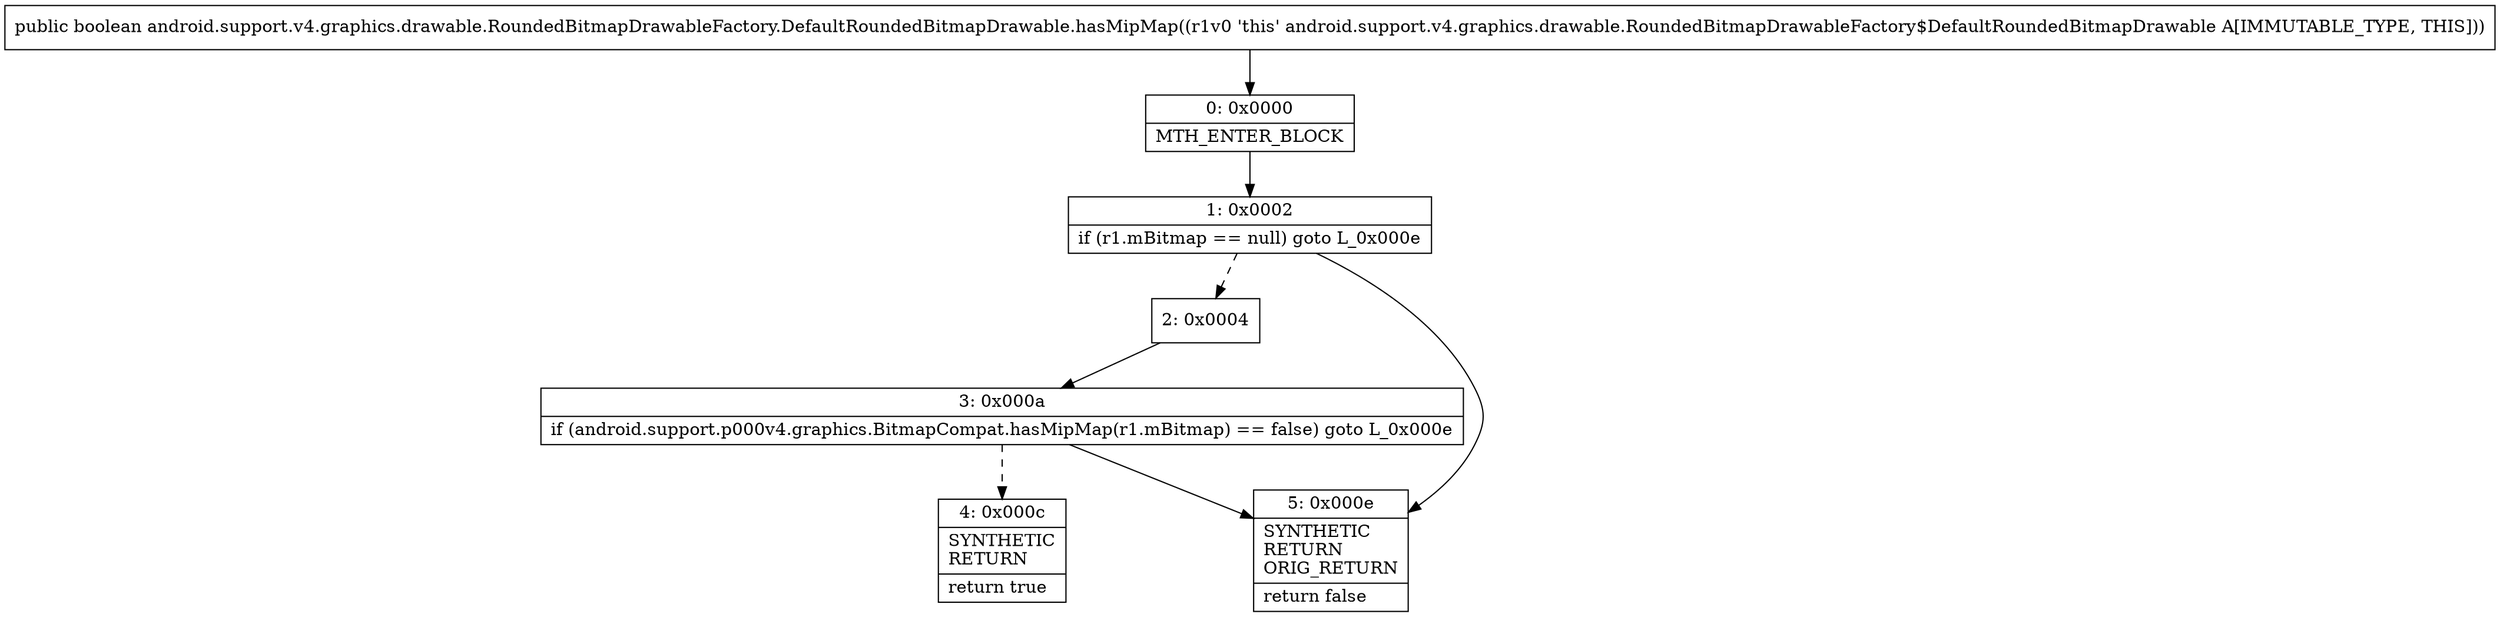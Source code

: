 digraph "CFG forandroid.support.v4.graphics.drawable.RoundedBitmapDrawableFactory.DefaultRoundedBitmapDrawable.hasMipMap()Z" {
Node_0 [shape=record,label="{0\:\ 0x0000|MTH_ENTER_BLOCK\l}"];
Node_1 [shape=record,label="{1\:\ 0x0002|if (r1.mBitmap == null) goto L_0x000e\l}"];
Node_2 [shape=record,label="{2\:\ 0x0004}"];
Node_3 [shape=record,label="{3\:\ 0x000a|if (android.support.p000v4.graphics.BitmapCompat.hasMipMap(r1.mBitmap) == false) goto L_0x000e\l}"];
Node_4 [shape=record,label="{4\:\ 0x000c|SYNTHETIC\lRETURN\l|return true\l}"];
Node_5 [shape=record,label="{5\:\ 0x000e|SYNTHETIC\lRETURN\lORIG_RETURN\l|return false\l}"];
MethodNode[shape=record,label="{public boolean android.support.v4.graphics.drawable.RoundedBitmapDrawableFactory.DefaultRoundedBitmapDrawable.hasMipMap((r1v0 'this' android.support.v4.graphics.drawable.RoundedBitmapDrawableFactory$DefaultRoundedBitmapDrawable A[IMMUTABLE_TYPE, THIS])) }"];
MethodNode -> Node_0;
Node_0 -> Node_1;
Node_1 -> Node_2[style=dashed];
Node_1 -> Node_5;
Node_2 -> Node_3;
Node_3 -> Node_4[style=dashed];
Node_3 -> Node_5;
}

